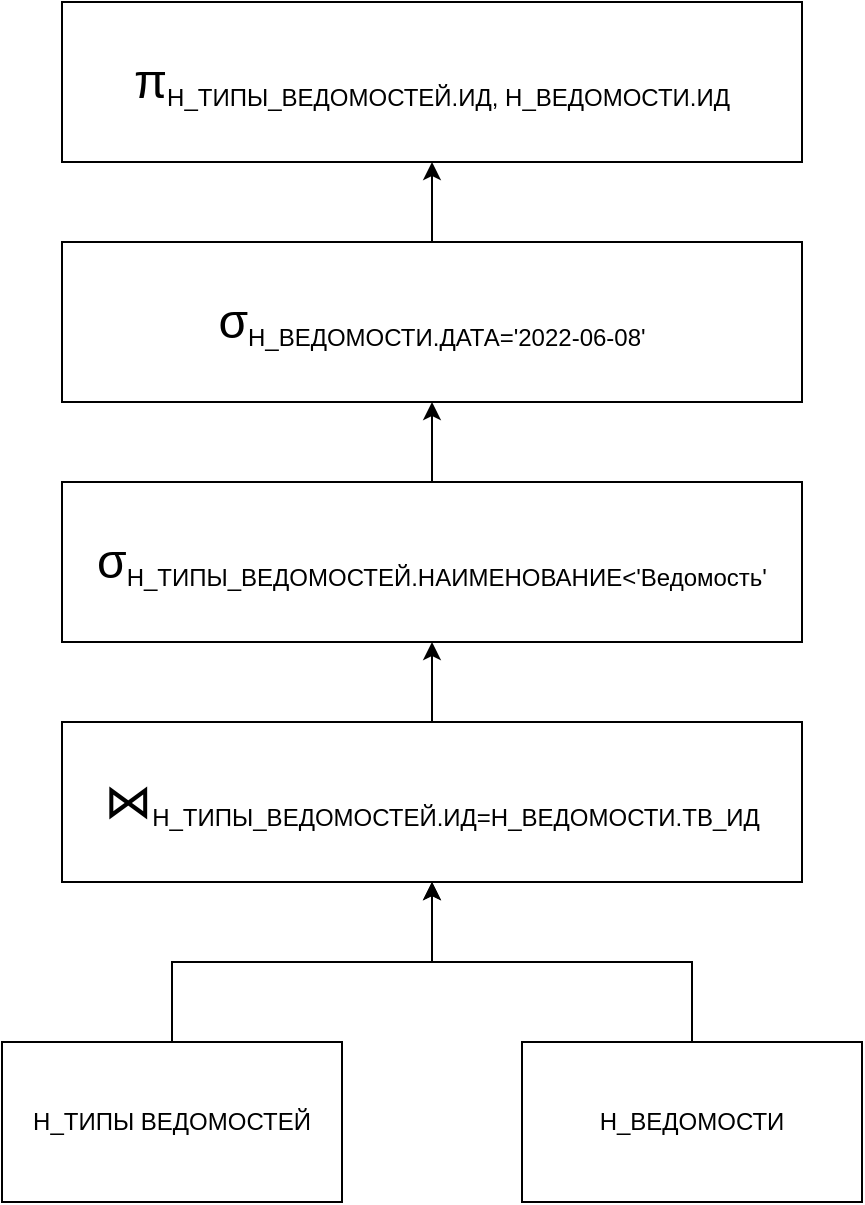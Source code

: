<mxfile version="21.2.9" type="device">
  <diagram name="Page-1" id="gbPsVQ9eqNp_veV7HC2S">
    <mxGraphModel dx="1242" dy="795" grid="1" gridSize="10" guides="1" tooltips="1" connect="1" arrows="1" fold="1" page="1" pageScale="1" pageWidth="850" pageHeight="1100" math="0" shadow="0">
      <root>
        <mxCell id="0" />
        <mxCell id="1" parent="0" />
        <mxCell id="1wdZAOMdGytCiCozPOUB-5" style="edgeStyle=orthogonalEdgeStyle;rounded=0;orthogonalLoop=1;jettySize=auto;html=1;entryX=0.5;entryY=1;entryDx=0;entryDy=0;" edge="1" parent="1" source="1wdZAOMdGytCiCozPOUB-2" target="1wdZAOMdGytCiCozPOUB-4">
          <mxGeometry relative="1" as="geometry">
            <Array as="points">
              <mxPoint x="295" y="640" />
              <mxPoint x="425" y="640" />
            </Array>
          </mxGeometry>
        </mxCell>
        <mxCell id="1wdZAOMdGytCiCozPOUB-2" value="&lt;font style=&quot;font-size: 12px;&quot;&gt;Н_ТИПЫ ВЕДОМОСТЕЙ&lt;/font&gt;" style="rounded=0;whiteSpace=wrap;html=1;" vertex="1" parent="1">
          <mxGeometry x="210" y="680" width="170" height="80" as="geometry" />
        </mxCell>
        <mxCell id="1wdZAOMdGytCiCozPOUB-6" style="edgeStyle=orthogonalEdgeStyle;rounded=0;orthogonalLoop=1;jettySize=auto;html=1;entryX=0.5;entryY=1;entryDx=0;entryDy=0;" edge="1" parent="1" source="1wdZAOMdGytCiCozPOUB-3" target="1wdZAOMdGytCiCozPOUB-4">
          <mxGeometry relative="1" as="geometry" />
        </mxCell>
        <mxCell id="1wdZAOMdGytCiCozPOUB-3" value="&lt;font style=&quot;font-size: 12px;&quot;&gt;Н_ВЕДОМОСТИ&lt;/font&gt;" style="rounded=0;whiteSpace=wrap;html=1;" vertex="1" parent="1">
          <mxGeometry x="470" y="680" width="170" height="80" as="geometry" />
        </mxCell>
        <mxCell id="1wdZAOMdGytCiCozPOUB-8" style="edgeStyle=orthogonalEdgeStyle;rounded=0;orthogonalLoop=1;jettySize=auto;html=1;entryX=0.5;entryY=1;entryDx=0;entryDy=0;" edge="1" parent="1" source="1wdZAOMdGytCiCozPOUB-4" target="1wdZAOMdGytCiCozPOUB-7">
          <mxGeometry relative="1" as="geometry" />
        </mxCell>
        <mxCell id="1wdZAOMdGytCiCozPOUB-4" value="&lt;font style=&quot;font-size: 24px;&quot;&gt;⋈&lt;/font&gt;&lt;sub style=&quot;&quot;&gt;&lt;font style=&quot;font-size: 12px;&quot;&gt;Н_ТИПЫ_ВЕДОМОСТЕЙ.ИД=Н_ВЕДОМОСТИ.ТВ_ИД&lt;/font&gt;&lt;/sub&gt;" style="rounded=0;whiteSpace=wrap;html=1;" vertex="1" parent="1">
          <mxGeometry x="240" y="520" width="370" height="80" as="geometry" />
        </mxCell>
        <mxCell id="1wdZAOMdGytCiCozPOUB-10" style="edgeStyle=orthogonalEdgeStyle;rounded=0;orthogonalLoop=1;jettySize=auto;html=1;entryX=0.5;entryY=1;entryDx=0;entryDy=0;" edge="1" parent="1" source="1wdZAOMdGytCiCozPOUB-7" target="1wdZAOMdGytCiCozPOUB-9">
          <mxGeometry relative="1" as="geometry" />
        </mxCell>
        <mxCell id="1wdZAOMdGytCiCozPOUB-7" value="&lt;font style=&quot;font-size: 24px;&quot;&gt;σ&lt;/font&gt;&lt;sub style=&quot;&quot;&gt;&lt;font style=&quot;font-size: 12px;&quot;&gt;Н_ТИПЫ_ВЕДОМОСТЕЙ.НАИМЕНОВАНИЕ&amp;lt;&#39;Ведомость&#39;&lt;/font&gt;&lt;/sub&gt;" style="rounded=0;whiteSpace=wrap;html=1;" vertex="1" parent="1">
          <mxGeometry x="240" y="400" width="370" height="80" as="geometry" />
        </mxCell>
        <mxCell id="1wdZAOMdGytCiCozPOUB-14" style="edgeStyle=orthogonalEdgeStyle;rounded=0;orthogonalLoop=1;jettySize=auto;html=1;entryX=0.5;entryY=1;entryDx=0;entryDy=0;" edge="1" parent="1" source="1wdZAOMdGytCiCozPOUB-9" target="1wdZAOMdGytCiCozPOUB-12">
          <mxGeometry relative="1" as="geometry" />
        </mxCell>
        <mxCell id="1wdZAOMdGytCiCozPOUB-9" value="&lt;font style=&quot;font-size: 24px;&quot;&gt;σ&lt;/font&gt;&lt;sub style=&quot;&quot;&gt;&lt;font style=&quot;font-size: 12px;&quot;&gt;Н_ВЕДОМОСТИ.ДАТА=&#39;2022-06-08&#39;&lt;/font&gt;&lt;/sub&gt;" style="rounded=0;whiteSpace=wrap;html=1;" vertex="1" parent="1">
          <mxGeometry x="240" y="280" width="370" height="80" as="geometry" />
        </mxCell>
        <mxCell id="1wdZAOMdGytCiCozPOUB-12" value="&lt;font style=&quot;font-size: 24px;&quot;&gt;π&lt;/font&gt;&lt;sub style=&quot;&quot;&gt;&lt;font style=&quot;font-size: 12px;&quot;&gt;Н_ТИПЫ_ВЕДОМОСТЕЙ.ИД, Н_ВЕДОМОСТИ.ИД&lt;/font&gt;&lt;/sub&gt;" style="rounded=0;whiteSpace=wrap;html=1;" vertex="1" parent="1">
          <mxGeometry x="240" y="160" width="370" height="80" as="geometry" />
        </mxCell>
      </root>
    </mxGraphModel>
  </diagram>
</mxfile>
